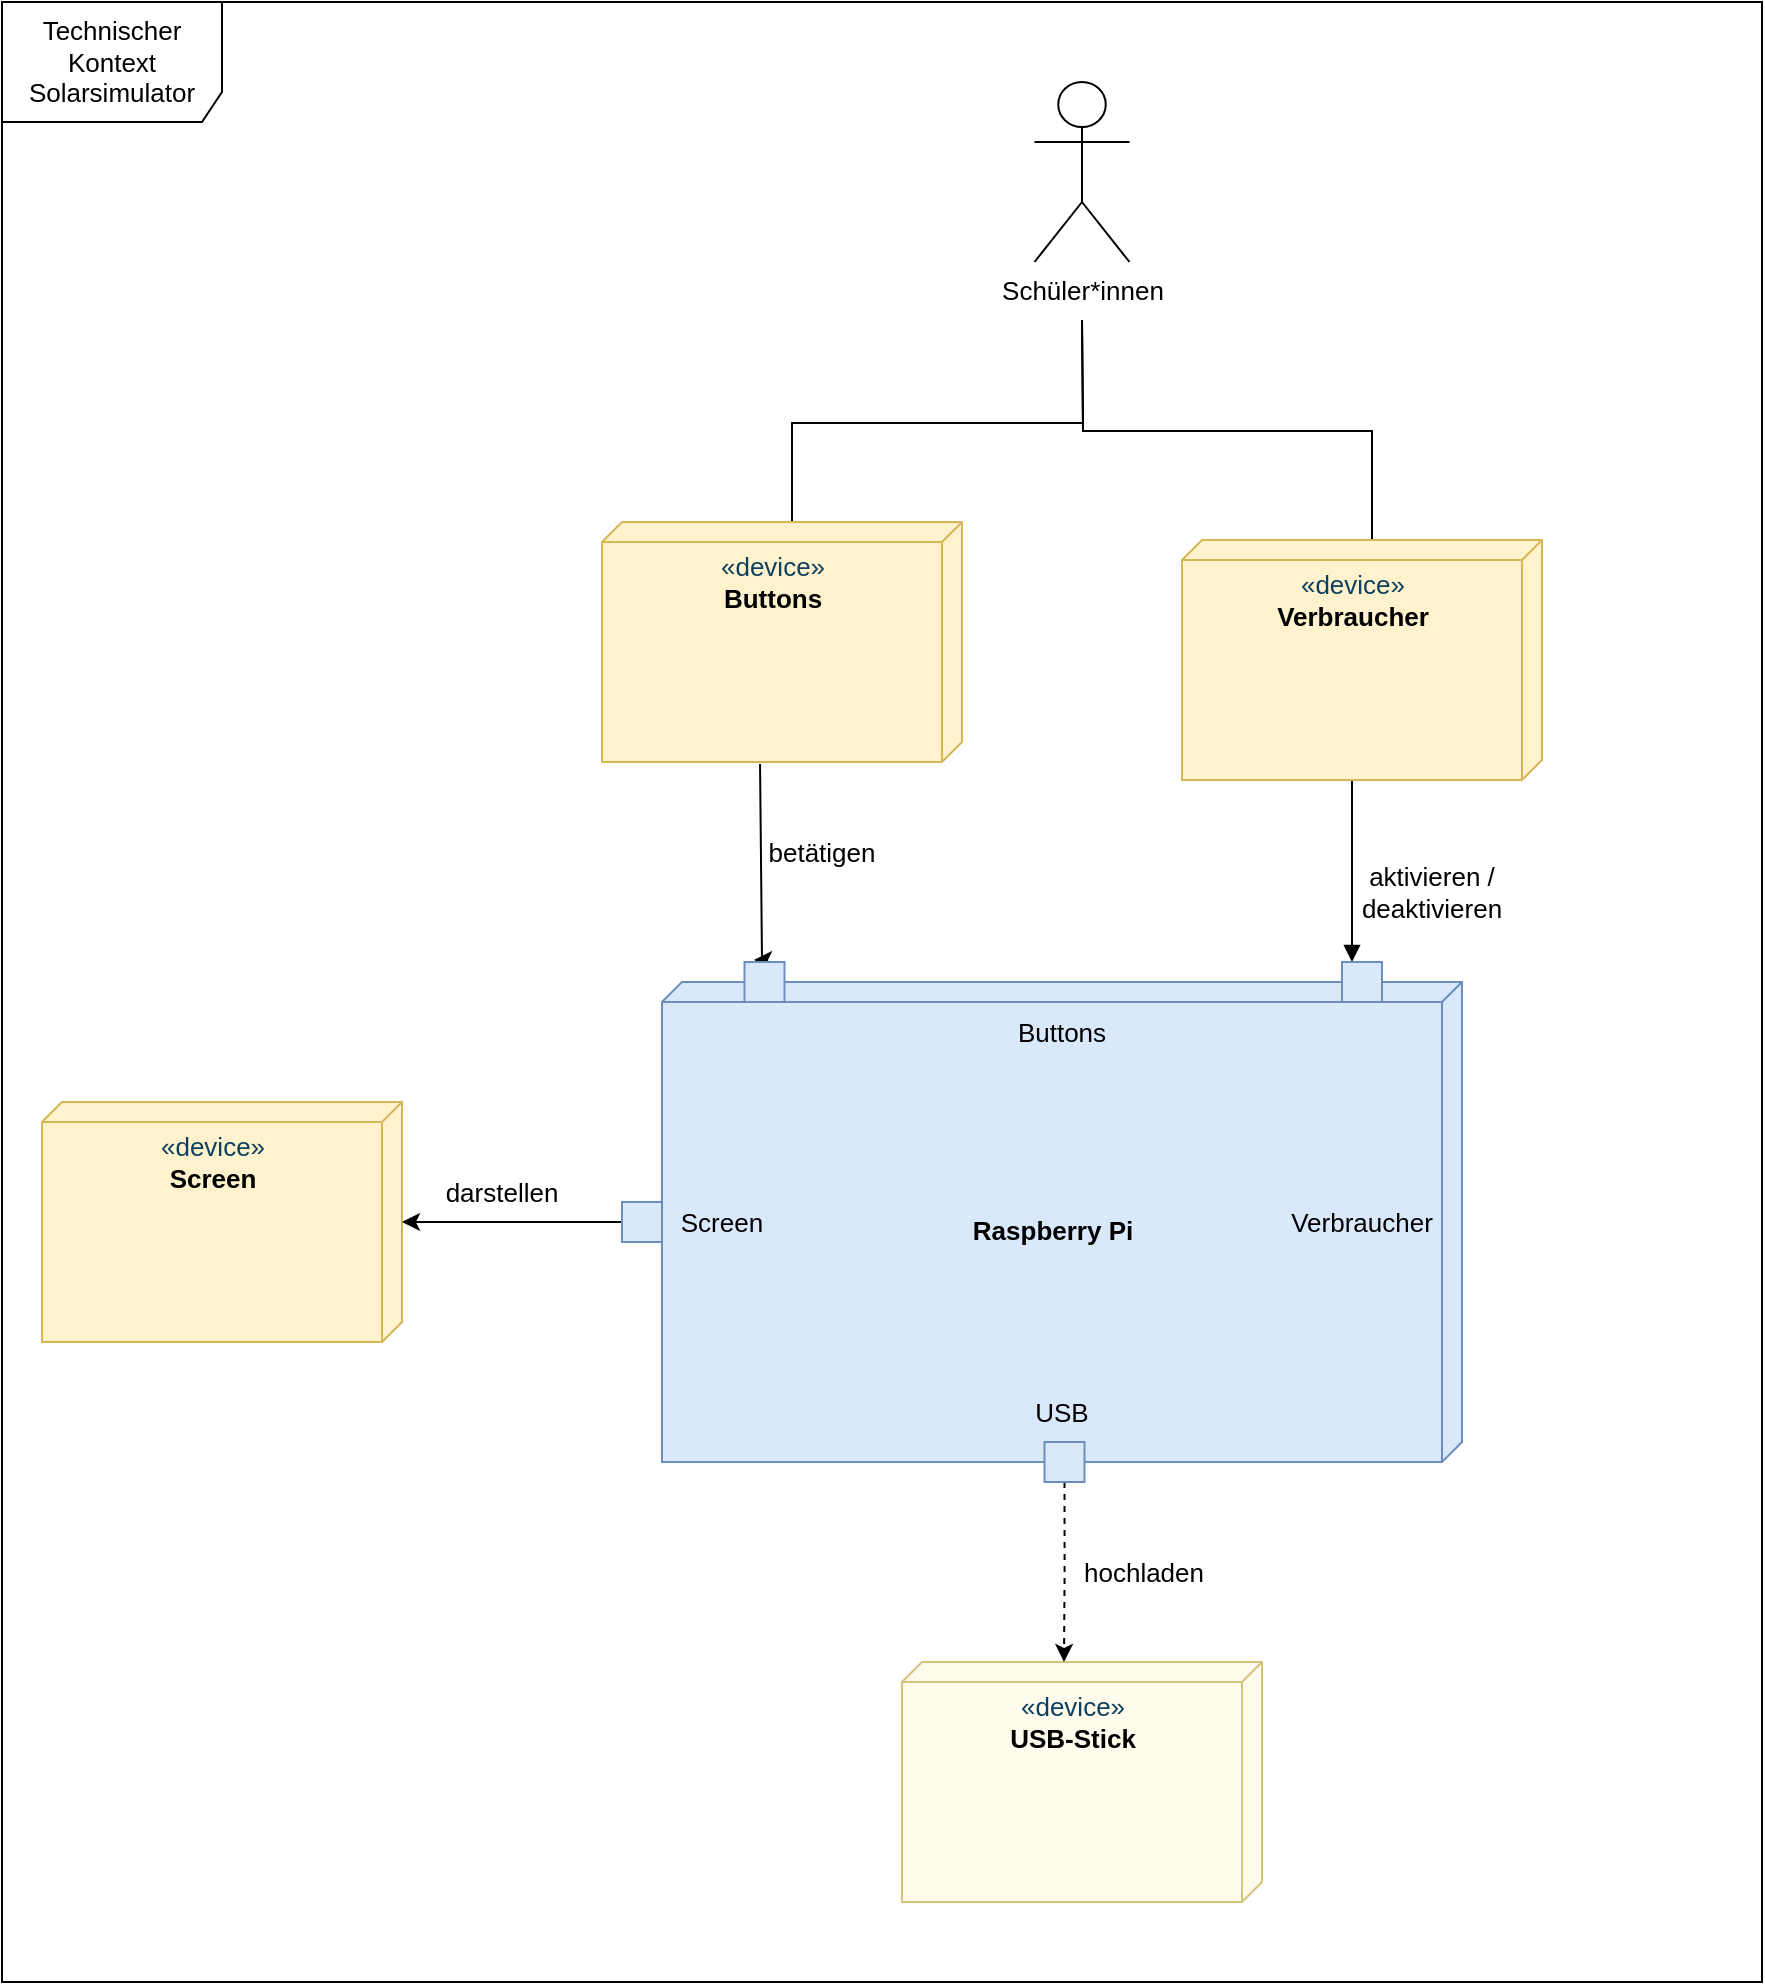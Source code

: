 <mxfile version="20.5.3" type="device"><diagram id="SYNem-mnoFvnWvGbldNp" name="Seite-1"><mxGraphModel dx="2407" dy="2051" grid="1" gridSize="10" guides="1" tooltips="1" connect="1" arrows="1" fold="1" page="1" pageScale="1" pageWidth="827" pageHeight="1169" math="0" shadow="0"><root><mxCell id="0"/><mxCell id="1" parent="0"/><mxCell id="nqGi12G0li6ijJCay99R-1" value="&lt;font style=&quot;font-size: 13px;&quot;&gt;Technischer Kontext Solarsimulator&lt;/font&gt;" style="shape=umlFrame;whiteSpace=wrap;html=1;width=110;height=60;" vertex="1" parent="1"><mxGeometry x="-730" y="-1079" width="880" height="990" as="geometry"/></mxCell><mxCell id="nqGi12G0li6ijJCay99R-2" value="Raspberry Pi" style="verticalAlign=middle;align=center;spacingTop=8;spacingLeft=2;spacingRight=12;shape=cube;size=10;direction=south;fontStyle=1;html=1;fontSize=13;fillColor=#dae8fc;strokeColor=#6c8ebf;" vertex="1" parent="1"><mxGeometry x="-400" y="-589" width="400" height="240" as="geometry"/></mxCell><mxCell id="nqGi12G0li6ijJCay99R-18" style="edgeStyle=orthogonalEdgeStyle;rounded=0;orthogonalLoop=1;jettySize=auto;html=1;exitX=1.008;exitY=0.561;exitDx=0;exitDy=0;exitPerimeter=0;fontFamily=Helvetica;fontSize=13;" edge="1" parent="1" source="nqGi12G0li6ijJCay99R-3"><mxGeometry relative="1" as="geometry"><mxPoint x="-354" y="-600" as="targetPoint"/><Array as="points"><mxPoint x="-350" y="-600"/></Array></mxGeometry></mxCell><mxCell id="nqGi12G0li6ijJCay99R-29" style="edgeStyle=orthogonalEdgeStyle;rounded=0;orthogonalLoop=1;jettySize=auto;html=1;fontFamily=Helvetica;fontSize=13;endArrow=none;endFill=0;exitX=0;exitY=0;exitDx=0;exitDy=85;exitPerimeter=0;" edge="1" parent="1" source="nqGi12G0li6ijJCay99R-3"><mxGeometry relative="1" as="geometry"><mxPoint x="-190" y="-829" as="sourcePoint"/><mxPoint x="-190" y="-919" as="targetPoint"/></mxGeometry></mxCell><mxCell id="nqGi12G0li6ijJCay99R-3" value="&lt;span style=&quot;color: rgb(13, 64, 95); font-size: 13px;&quot;&gt;«device»&lt;/span&gt;&lt;br style=&quot;font-size: 13px;&quot;&gt;&lt;b&gt;Buttons&lt;/b&gt;" style="verticalAlign=top;align=center;spacingTop=8;spacingLeft=2;spacingRight=12;shape=cube;size=10;direction=south;fontStyle=0;html=1;fontSize=13;fillColor=#fff2cc;strokeColor=#d6b656;fontFamily=Helvetica;" vertex="1" parent="1"><mxGeometry x="-430" y="-819" width="180" height="120" as="geometry"/></mxCell><mxCell id="nqGi12G0li6ijJCay99R-30" style="edgeStyle=orthogonalEdgeStyle;rounded=0;orthogonalLoop=1;jettySize=auto;html=1;exitX=0;exitY=0;exitDx=120;exitDy=95;exitPerimeter=0;entryX=0.25;entryY=0;entryDx=0;entryDy=0;fontFamily=Helvetica;fontSize=13;endArrow=block;endFill=1;" edge="1" parent="1" source="nqGi12G0li6ijJCay99R-4" target="nqGi12G0li6ijJCay99R-9"><mxGeometry relative="1" as="geometry"/></mxCell><mxCell id="nqGi12G0li6ijJCay99R-31" style="edgeStyle=orthogonalEdgeStyle;rounded=0;orthogonalLoop=1;jettySize=auto;html=1;exitX=0;exitY=0;exitDx=0;exitDy=85;exitPerimeter=0;fontFamily=Helvetica;fontSize=13;endArrow=none;endFill=0;" edge="1" parent="1" source="nqGi12G0li6ijJCay99R-4"><mxGeometry relative="1" as="geometry"><mxPoint x="-190" y="-920" as="targetPoint"/></mxGeometry></mxCell><mxCell id="nqGi12G0li6ijJCay99R-4" value="&lt;span style=&quot;color: rgb(13, 64, 95); font-size: 13px;&quot;&gt;«device»&lt;/span&gt;&lt;br style=&quot;font-size: 13px;&quot;&gt;&lt;b&gt;Verbraucher&lt;/b&gt;&lt;span style=&quot;color: rgba(0, 0, 0, 0); font-family: monospace; font-size: 0px; text-align: start;&quot;&gt;%3CmxGraphModel%3E%3Croot%3E%3CmxCell%20id%3D%220%22%2F%3E%3CmxCell%20id%3D%221%22%20parent%3D%220%22%2F%3E%3CmxCell%20id%3D%222%22%20value%3D%22%26lt%3Bspan%20style%3D%26quot%3Bcolor%3A%20rgb(13%2C%2064%2C%2095)%3B%20font-size%3A%2013px%3B%26quot%3B%26gt%3B%C2%ABdevice%C2%BB%26lt%3B%2Fspan%26gt%3B%26lt%3Bbr%20style%3D%26quot%3Bfont-size%3A%2013px%3B%26quot%3B%26gt%3B%26lt%3Bb%26gt%3BButtons%26lt%3B%2Fb%26gt%3B%22%20style%3D%22verticalAlign%3Dtop%3Balign%3Dcenter%3BspacingTop%3D8%3BspacingLeft%3D2%3BspacingRight%3D12%3Bshape%3Dcube%3Bsize%3D10%3Bdirection%3Dsouth%3BfontStyle%3D0%3Bhtml%3D1%3BfontSize%3D13%3BfillColor%3D%23fff2cc%3BstrokeColor%3D%23d6b656%3BfontFamily%3DHelvetica%3B%22%20vertex%3D%221%22%20parent%3D%221%22%3E%3CmxGeometry%20x%3D%2290%22%20y%3D%22180%22%20width%3D%22180%22%20height%3D%22120%22%20as%3D%22geometry%22%2F%3E%3C%2FmxCell%3E%3C%2Froot%3E%3C%2FmxGraphModel%3E&lt;/span&gt;" style="verticalAlign=top;align=center;spacingTop=8;spacingLeft=2;spacingRight=12;shape=cube;size=10;direction=south;fontStyle=0;html=1;fontSize=13;fillColor=#fff2cc;strokeColor=#d6b656;fontFamily=Helvetica;" vertex="1" parent="1"><mxGeometry x="-140" y="-810" width="180" height="120" as="geometry"/></mxCell><mxCell id="nqGi12G0li6ijJCay99R-5" value="&lt;span style=&quot;color: rgb(13, 64, 95); font-size: 13px;&quot;&gt;«device»&lt;/span&gt;&lt;br style=&quot;font-size: 13px;&quot;&gt;&lt;b&gt;USB-Stick&lt;/b&gt;" style="verticalAlign=top;align=center;spacingTop=8;spacingLeft=2;spacingRight=12;shape=cube;size=10;direction=south;fontStyle=0;html=1;fontSize=13;fillColor=#FFFBED;strokeColor=#D6C47C;fontFamily=Helvetica;" vertex="1" parent="1"><mxGeometry x="-280" y="-249" width="180" height="120" as="geometry"/></mxCell><mxCell id="nqGi12G0li6ijJCay99R-6" value="&lt;span style=&quot;color: rgb(13, 64, 95); font-size: 13px;&quot;&gt;«device»&lt;/span&gt;&lt;br style=&quot;font-size: 13px;&quot;&gt;&lt;b&gt;Screen&lt;br&gt;&lt;br&gt;&lt;/b&gt;" style="verticalAlign=top;align=center;spacingTop=8;spacingLeft=2;spacingRight=12;shape=cube;size=10;direction=south;fontStyle=0;html=1;fontSize=13;fillColor=#fff2cc;strokeColor=#d6b656;fontFamily=Helvetica;" vertex="1" parent="1"><mxGeometry x="-710" y="-529" width="180" height="120" as="geometry"/></mxCell><mxCell id="nqGi12G0li6ijJCay99R-7" value="Schüler*innen&lt;br&gt;" style="shape=umlActor;verticalLabelPosition=bottom;verticalAlign=top;html=1;outlineConnect=0;labelBackgroundColor=none;fontFamily=Helvetica;fontSize=13;" vertex="1" parent="1"><mxGeometry x="-213.75" y="-1039" width="47.5" height="90" as="geometry"/></mxCell><mxCell id="nqGi12G0li6ijJCay99R-8" value="" style="rounded=0;whiteSpace=wrap;html=1;labelBackgroundColor=none;fontFamily=Helvetica;fontSize=13;fillColor=#dae8fc;strokeColor=#6c8ebf;" vertex="1" parent="1"><mxGeometry x="-358.75" y="-599" width="20" height="20" as="geometry"/></mxCell><mxCell id="nqGi12G0li6ijJCay99R-9" value="" style="rounded=0;whiteSpace=wrap;html=1;labelBackgroundColor=none;fontFamily=Helvetica;fontSize=13;fillColor=#dae8fc;strokeColor=#6c8ebf;" vertex="1" parent="1"><mxGeometry x="-60" y="-599" width="20" height="20" as="geometry"/></mxCell><mxCell id="nqGi12G0li6ijJCay99R-19" style="edgeStyle=orthogonalEdgeStyle;rounded=0;orthogonalLoop=1;jettySize=auto;html=1;exitX=0.5;exitY=1;exitDx=0;exitDy=0;entryX=0;entryY=0.55;entryDx=0;entryDy=0;entryPerimeter=0;fontFamily=Helvetica;fontSize=13;dashed=1;" edge="1" parent="1" source="nqGi12G0li6ijJCay99R-10" target="nqGi12G0li6ijJCay99R-5"><mxGeometry relative="1" as="geometry"/></mxCell><mxCell id="nqGi12G0li6ijJCay99R-10" value="" style="rounded=0;whiteSpace=wrap;html=1;labelBackgroundColor=none;fontFamily=Helvetica;fontSize=13;fillColor=#dae8fc;strokeColor=#6c8ebf;" vertex="1" parent="1"><mxGeometry x="-208.75" y="-359" width="20" height="20" as="geometry"/></mxCell><mxCell id="nqGi12G0li6ijJCay99R-14" style="edgeStyle=orthogonalEdgeStyle;rounded=0;orthogonalLoop=1;jettySize=auto;html=1;exitX=0;exitY=0.25;exitDx=0;exitDy=0;fontFamily=Helvetica;fontSize=13;" edge="1" parent="1" source="nqGi12G0li6ijJCay99R-11"><mxGeometry relative="1" as="geometry"><mxPoint x="-530" y="-469" as="targetPoint"/><Array as="points"><mxPoint x="-420" y="-469"/><mxPoint x="-530" y="-469"/></Array></mxGeometry></mxCell><mxCell id="nqGi12G0li6ijJCay99R-11" value="" style="rounded=0;whiteSpace=wrap;html=1;labelBackgroundColor=none;fontFamily=Helvetica;fontSize=13;fillColor=#dae8fc;strokeColor=#6c8ebf;" vertex="1" parent="1"><mxGeometry x="-420" y="-479" width="20" height="20" as="geometry"/></mxCell><mxCell id="nqGi12G0li6ijJCay99R-20" value="Screen&lt;br&gt;" style="text;html=1;strokeColor=none;fillColor=none;align=center;verticalAlign=middle;whiteSpace=wrap;rounded=0;labelBackgroundColor=none;fontFamily=Helvetica;fontSize=13;" vertex="1" parent="1"><mxGeometry x="-400" y="-484" width="60" height="30" as="geometry"/></mxCell><mxCell id="nqGi12G0li6ijJCay99R-21" value="USB" style="text;html=1;strokeColor=none;fillColor=none;align=center;verticalAlign=middle;whiteSpace=wrap;rounded=0;labelBackgroundColor=none;fontFamily=Helvetica;fontSize=13;" vertex="1" parent="1"><mxGeometry x="-230" y="-389" width="60" height="30" as="geometry"/></mxCell><mxCell id="nqGi12G0li6ijJCay99R-22" value="Verbraucher" style="text;html=1;strokeColor=none;fillColor=none;align=center;verticalAlign=middle;whiteSpace=wrap;rounded=0;labelBackgroundColor=none;fontFamily=Helvetica;fontSize=13;" vertex="1" parent="1"><mxGeometry x="-80" y="-484" width="60" height="30" as="geometry"/></mxCell><mxCell id="nqGi12G0li6ijJCay99R-23" value="Buttons" style="text;html=1;strokeColor=none;fillColor=none;align=center;verticalAlign=middle;whiteSpace=wrap;rounded=0;labelBackgroundColor=none;fontFamily=Helvetica;fontSize=13;" vertex="1" parent="1"><mxGeometry x="-230" y="-579" width="60" height="30" as="geometry"/></mxCell><mxCell id="nqGi12G0li6ijJCay99R-24" value="darstellen" style="text;html=1;strokeColor=none;fillColor=none;align=center;verticalAlign=middle;whiteSpace=wrap;rounded=0;labelBackgroundColor=none;fontFamily=Helvetica;fontSize=13;" vertex="1" parent="1"><mxGeometry x="-510" y="-499" width="60" height="30" as="geometry"/></mxCell><mxCell id="nqGi12G0li6ijJCay99R-25" value="betätigen" style="text;html=1;strokeColor=none;fillColor=none;align=center;verticalAlign=middle;whiteSpace=wrap;rounded=0;labelBackgroundColor=none;fontFamily=Helvetica;fontSize=13;" vertex="1" parent="1"><mxGeometry x="-350" y="-669" width="60" height="30" as="geometry"/></mxCell><mxCell id="nqGi12G0li6ijJCay99R-26" value="aktivieren / deaktivieren" style="text;html=1;strokeColor=none;fillColor=none;align=center;verticalAlign=middle;whiteSpace=wrap;rounded=0;labelBackgroundColor=none;fontFamily=Helvetica;fontSize=13;" vertex="1" parent="1"><mxGeometry x="-40" y="-660" width="50" height="52" as="geometry"/></mxCell><mxCell id="nqGi12G0li6ijJCay99R-27" value="hochladen" style="text;html=1;strokeColor=none;fillColor=none;align=center;verticalAlign=middle;whiteSpace=wrap;rounded=0;labelBackgroundColor=none;fontFamily=Helvetica;fontSize=13;" vertex="1" parent="1"><mxGeometry x="-188.75" y="-309" width="60" height="30" as="geometry"/></mxCell></root></mxGraphModel></diagram></mxfile>